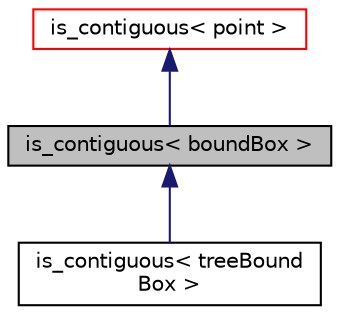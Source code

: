digraph "is_contiguous&lt; boundBox &gt;"
{
  bgcolor="transparent";
  edge [fontname="Helvetica",fontsize="10",labelfontname="Helvetica",labelfontsize="10"];
  node [fontname="Helvetica",fontsize="10",shape=record];
  Node1 [label="is_contiguous\< boundBox \>",height=0.2,width=0.4,color="black", fillcolor="grey75", style="filled" fontcolor="black"];
  Node2 -> Node1 [dir="back",color="midnightblue",fontsize="10",style="solid",fontname="Helvetica"];
  Node2 [label="is_contiguous\< point \>",height=0.2,width=0.4,color="red",URL="$structFoam_1_1is__contiguous.html"];
  Node1 -> Node3 [dir="back",color="midnightblue",fontsize="10",style="solid",fontname="Helvetica"];
  Node3 [label="is_contiguous\< treeBound\lBox \>",height=0.2,width=0.4,color="black",URL="$structFoam_1_1is__contiguous_3_01treeBoundBox_01_4.html",tooltip="Contiguous data for treeBoundBox. "];
}
